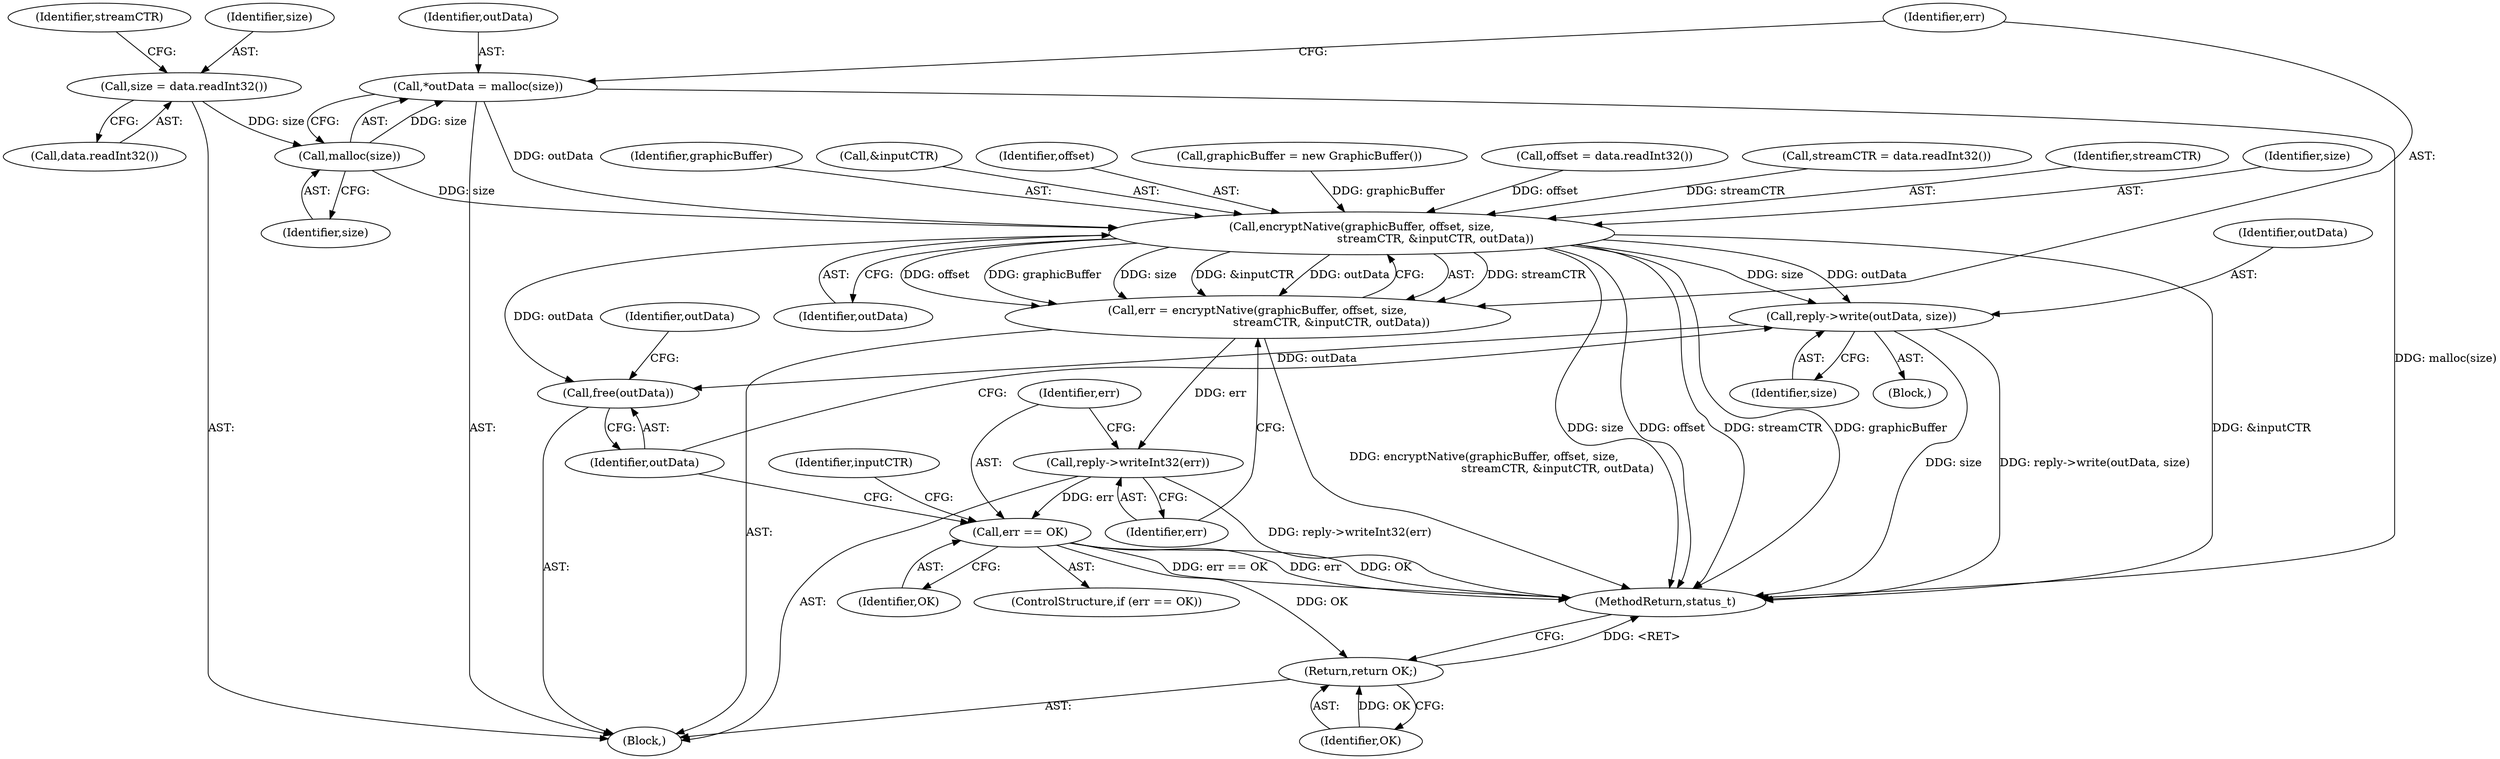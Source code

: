 digraph "0_Android_c82e31a7039a03dca7b37c65b7890ba5c1e18ced@API" {
"1000278" [label="(Call,*outData = malloc(size))"];
"1000280" [label="(Call,malloc(size))"];
"1000270" [label="(Call,size = data.readInt32())"];
"1000286" [label="(Call,encryptNative(graphicBuffer, offset, size,\n                                         streamCTR, &inputCTR, outData))"];
"1000284" [label="(Call,err = encryptNative(graphicBuffer, offset, size,\n                                         streamCTR, &inputCTR, outData))"];
"1000294" [label="(Call,reply->writeInt32(err))"];
"1000297" [label="(Call,err == OK)"];
"1000311" [label="(Return,return OK;)"];
"1000303" [label="(Call,reply->write(outData, size))"];
"1000306" [label="(Call,free(outData))"];
"1000270" [label="(Call,size = data.readInt32())"];
"1000271" [label="(Identifier,size)"];
"1000298" [label="(Identifier,err)"];
"1000266" [label="(Call,offset = data.readInt32())"];
"1000286" [label="(Call,encryptNative(graphicBuffer, offset, size,\n                                         streamCTR, &inputCTR, outData))"];
"1000279" [label="(Identifier,outData)"];
"1000274" [label="(Call,streamCTR = data.readInt32())"];
"1000303" [label="(Call,reply->write(outData, size))"];
"1000285" [label="(Identifier,err)"];
"1000312" [label="(Identifier,OK)"];
"1000304" [label="(Identifier,outData)"];
"1000290" [label="(Identifier,streamCTR)"];
"1000252" [label="(Block,)"];
"1000309" [label="(Identifier,outData)"];
"1000272" [label="(Call,data.readInt32())"];
"1000311" [label="(Return,return OK;)"];
"1000275" [label="(Identifier,streamCTR)"];
"1000289" [label="(Identifier,size)"];
"1000306" [label="(Call,free(outData))"];
"1000297" [label="(Call,err == OK)"];
"1000296" [label="(ControlStructure,if (err == OK))"];
"1000307" [label="(Identifier,outData)"];
"1000281" [label="(Identifier,size)"];
"1000295" [label="(Identifier,err)"];
"1000305" [label="(Identifier,size)"];
"1000287" [label="(Identifier,graphicBuffer)"];
"1000278" [label="(Call,*outData = malloc(size))"];
"1000302" [label="(Identifier,inputCTR)"];
"1000293" [label="(Identifier,outData)"];
"1000291" [label="(Call,&inputCTR)"];
"1000280" [label="(Call,malloc(size))"];
"1000299" [label="(Identifier,OK)"];
"1000300" [label="(Block,)"];
"1000294" [label="(Call,reply->writeInt32(err))"];
"1000284" [label="(Call,err = encryptNative(graphicBuffer, offset, size,\n                                         streamCTR, &inputCTR, outData))"];
"1000401" [label="(MethodReturn,status_t)"];
"1000288" [label="(Identifier,offset)"];
"1000258" [label="(Call,graphicBuffer = new GraphicBuffer())"];
"1000278" -> "1000252"  [label="AST: "];
"1000278" -> "1000280"  [label="CFG: "];
"1000279" -> "1000278"  [label="AST: "];
"1000280" -> "1000278"  [label="AST: "];
"1000285" -> "1000278"  [label="CFG: "];
"1000278" -> "1000401"  [label="DDG: malloc(size)"];
"1000280" -> "1000278"  [label="DDG: size"];
"1000278" -> "1000286"  [label="DDG: outData"];
"1000280" -> "1000281"  [label="CFG: "];
"1000281" -> "1000280"  [label="AST: "];
"1000270" -> "1000280"  [label="DDG: size"];
"1000280" -> "1000286"  [label="DDG: size"];
"1000270" -> "1000252"  [label="AST: "];
"1000270" -> "1000272"  [label="CFG: "];
"1000271" -> "1000270"  [label="AST: "];
"1000272" -> "1000270"  [label="AST: "];
"1000275" -> "1000270"  [label="CFG: "];
"1000286" -> "1000284"  [label="AST: "];
"1000286" -> "1000293"  [label="CFG: "];
"1000287" -> "1000286"  [label="AST: "];
"1000288" -> "1000286"  [label="AST: "];
"1000289" -> "1000286"  [label="AST: "];
"1000290" -> "1000286"  [label="AST: "];
"1000291" -> "1000286"  [label="AST: "];
"1000293" -> "1000286"  [label="AST: "];
"1000284" -> "1000286"  [label="CFG: "];
"1000286" -> "1000401"  [label="DDG: &inputCTR"];
"1000286" -> "1000401"  [label="DDG: streamCTR"];
"1000286" -> "1000401"  [label="DDG: graphicBuffer"];
"1000286" -> "1000401"  [label="DDG: size"];
"1000286" -> "1000401"  [label="DDG: offset"];
"1000286" -> "1000284"  [label="DDG: streamCTR"];
"1000286" -> "1000284"  [label="DDG: offset"];
"1000286" -> "1000284"  [label="DDG: graphicBuffer"];
"1000286" -> "1000284"  [label="DDG: size"];
"1000286" -> "1000284"  [label="DDG: &inputCTR"];
"1000286" -> "1000284"  [label="DDG: outData"];
"1000258" -> "1000286"  [label="DDG: graphicBuffer"];
"1000266" -> "1000286"  [label="DDG: offset"];
"1000274" -> "1000286"  [label="DDG: streamCTR"];
"1000286" -> "1000303"  [label="DDG: outData"];
"1000286" -> "1000303"  [label="DDG: size"];
"1000286" -> "1000306"  [label="DDG: outData"];
"1000284" -> "1000252"  [label="AST: "];
"1000285" -> "1000284"  [label="AST: "];
"1000295" -> "1000284"  [label="CFG: "];
"1000284" -> "1000401"  [label="DDG: encryptNative(graphicBuffer, offset, size,\n                                         streamCTR, &inputCTR, outData)"];
"1000284" -> "1000294"  [label="DDG: err"];
"1000294" -> "1000252"  [label="AST: "];
"1000294" -> "1000295"  [label="CFG: "];
"1000295" -> "1000294"  [label="AST: "];
"1000298" -> "1000294"  [label="CFG: "];
"1000294" -> "1000401"  [label="DDG: reply->writeInt32(err)"];
"1000294" -> "1000297"  [label="DDG: err"];
"1000297" -> "1000296"  [label="AST: "];
"1000297" -> "1000299"  [label="CFG: "];
"1000298" -> "1000297"  [label="AST: "];
"1000299" -> "1000297"  [label="AST: "];
"1000302" -> "1000297"  [label="CFG: "];
"1000307" -> "1000297"  [label="CFG: "];
"1000297" -> "1000401"  [label="DDG: err"];
"1000297" -> "1000401"  [label="DDG: OK"];
"1000297" -> "1000401"  [label="DDG: err == OK"];
"1000297" -> "1000311"  [label="DDG: OK"];
"1000311" -> "1000252"  [label="AST: "];
"1000311" -> "1000312"  [label="CFG: "];
"1000312" -> "1000311"  [label="AST: "];
"1000401" -> "1000311"  [label="CFG: "];
"1000311" -> "1000401"  [label="DDG: <RET>"];
"1000312" -> "1000311"  [label="DDG: OK"];
"1000303" -> "1000300"  [label="AST: "];
"1000303" -> "1000305"  [label="CFG: "];
"1000304" -> "1000303"  [label="AST: "];
"1000305" -> "1000303"  [label="AST: "];
"1000307" -> "1000303"  [label="CFG: "];
"1000303" -> "1000401"  [label="DDG: reply->write(outData, size)"];
"1000303" -> "1000401"  [label="DDG: size"];
"1000303" -> "1000306"  [label="DDG: outData"];
"1000306" -> "1000252"  [label="AST: "];
"1000306" -> "1000307"  [label="CFG: "];
"1000307" -> "1000306"  [label="AST: "];
"1000309" -> "1000306"  [label="CFG: "];
}
